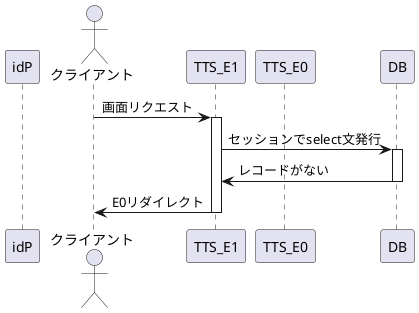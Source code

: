 @startuml
participant idP as idP
actor クライアント as cli 
participant TTS_E1 as E1
participant TTS_E0 as E0

cli -> E1 : 画面リクエスト
activate E1

E1 -> DB : セッションでselect文発行
activate DB
DB -> E1 : レコードがない
deactivate DB


E1 -> cli : E0リダイレクト
deactivate E1

@enduml